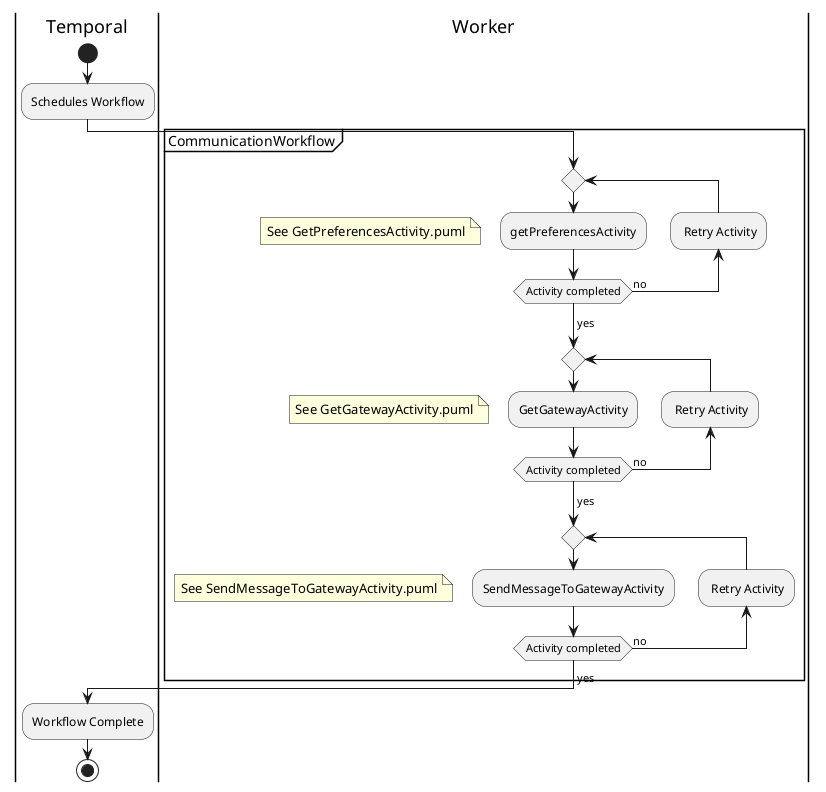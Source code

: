 @startuml SendCommunicationActivity
|Temporal|
start

:Schedules Workflow;

|Worker|
partition CommunicationWorkflow {
    
    repeat
        :getPreferencesActivity;
        floating note: See GetPreferencesActivity.puml


    backward: Retry Activity;
    repeat while (Activity completed) is (no)

    ->yes;
    repeat
        :GetGatewayActivity;
        floating note: See GetGatewayActivity.puml

    backward: Retry Activity;
    repeat while (Activity completed) is (no)

    ->yes;
    repeat
        :SendMessageToGatewayActivity;
        floating note: See SendMessageToGatewayActivity.puml

    backward: Retry Activity;
    repeat while (Activity completed) is (no)
    ->yes;
}
|Temporal|

:Workflow Complete;
stop

@enduml